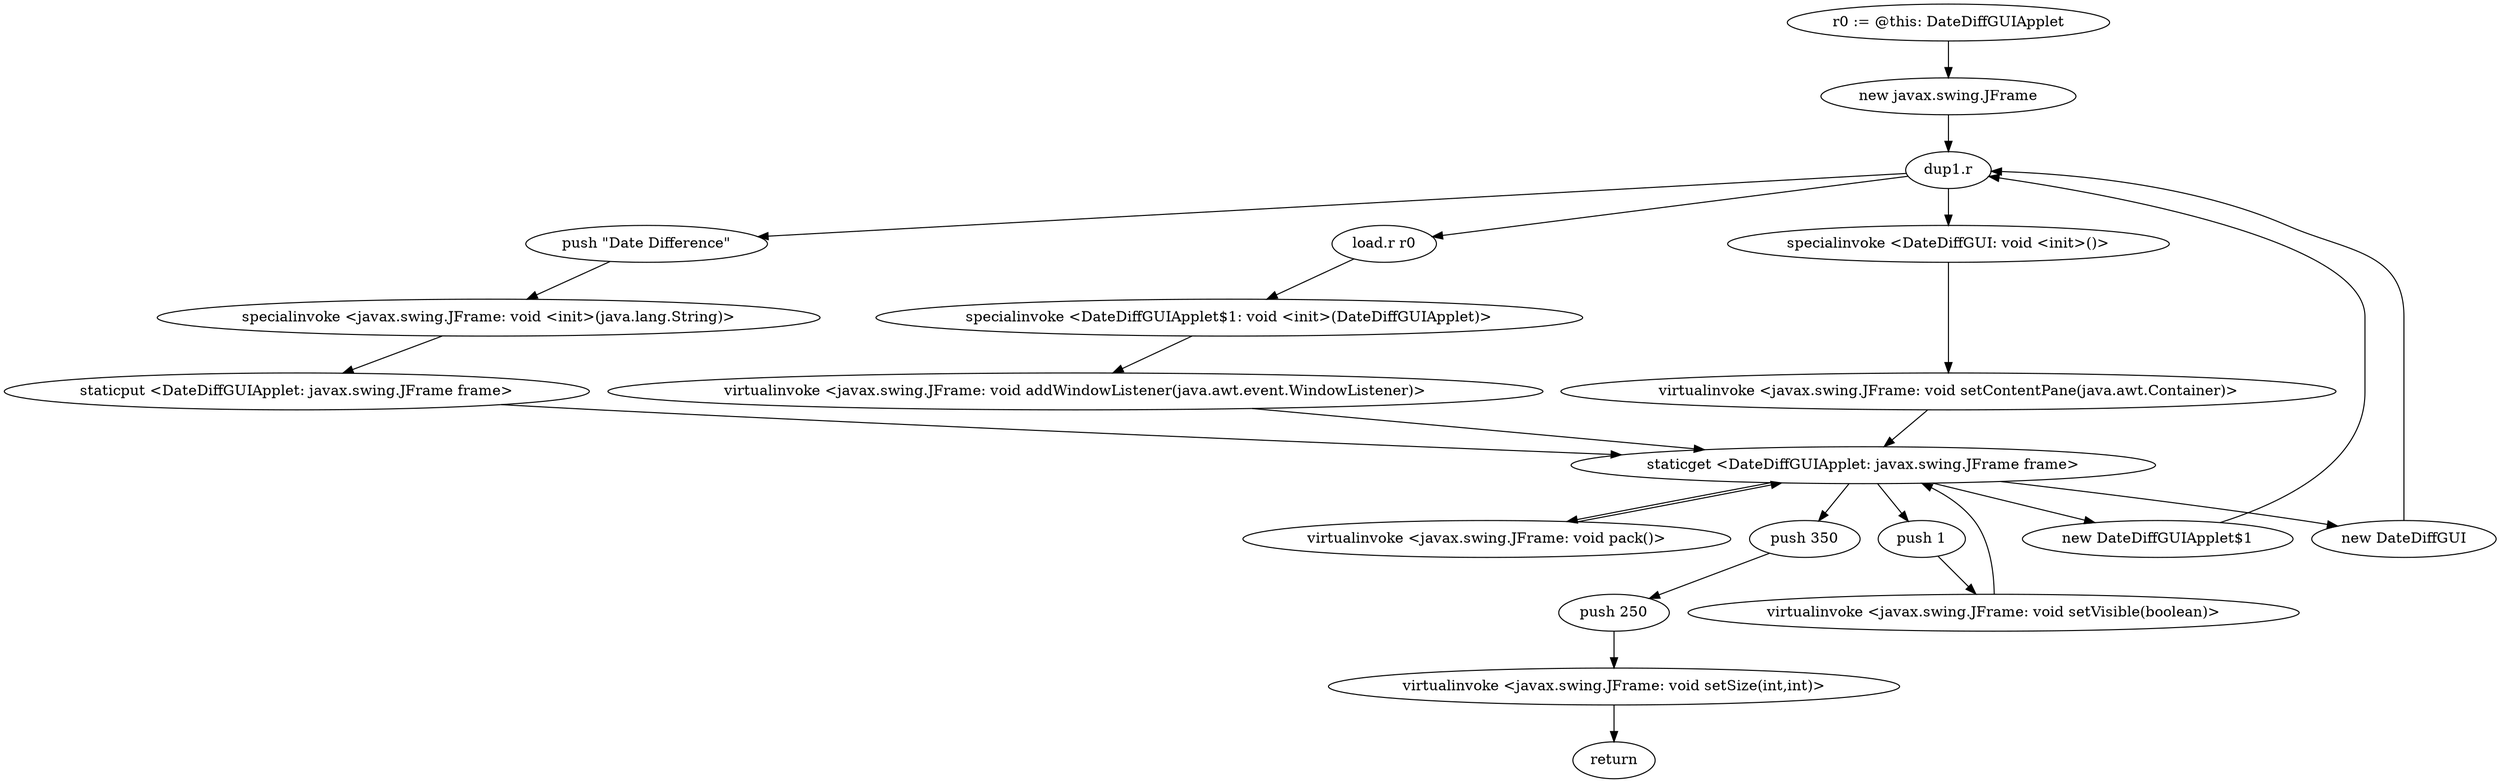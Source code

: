 digraph "" {
    "r0 := @this: DateDiffGUIApplet"
    "new javax.swing.JFrame"
    "r0 := @this: DateDiffGUIApplet"->"new javax.swing.JFrame";
    "dup1.r"
    "new javax.swing.JFrame"->"dup1.r";
    "push \"Date Difference\""
    "dup1.r"->"push \"Date Difference\"";
    "specialinvoke <javax.swing.JFrame: void <init>(java.lang.String)>"
    "push \"Date Difference\""->"specialinvoke <javax.swing.JFrame: void <init>(java.lang.String)>";
    "staticput <DateDiffGUIApplet: javax.swing.JFrame frame>"
    "specialinvoke <javax.swing.JFrame: void <init>(java.lang.String)>"->"staticput <DateDiffGUIApplet: javax.swing.JFrame frame>";
    "staticget <DateDiffGUIApplet: javax.swing.JFrame frame>"
    "staticput <DateDiffGUIApplet: javax.swing.JFrame frame>"->"staticget <DateDiffGUIApplet: javax.swing.JFrame frame>";
    "new DateDiffGUIApplet$1"
    "staticget <DateDiffGUIApplet: javax.swing.JFrame frame>"->"new DateDiffGUIApplet$1";
    "new DateDiffGUIApplet$1"->"dup1.r";
    "load.r r0"
    "dup1.r"->"load.r r0";
    "specialinvoke <DateDiffGUIApplet$1: void <init>(DateDiffGUIApplet)>"
    "load.r r0"->"specialinvoke <DateDiffGUIApplet$1: void <init>(DateDiffGUIApplet)>";
    "virtualinvoke <javax.swing.JFrame: void addWindowListener(java.awt.event.WindowListener)>"
    "specialinvoke <DateDiffGUIApplet$1: void <init>(DateDiffGUIApplet)>"->"virtualinvoke <javax.swing.JFrame: void addWindowListener(java.awt.event.WindowListener)>";
    "virtualinvoke <javax.swing.JFrame: void addWindowListener(java.awt.event.WindowListener)>"->"staticget <DateDiffGUIApplet: javax.swing.JFrame frame>";
    "new DateDiffGUI"
    "staticget <DateDiffGUIApplet: javax.swing.JFrame frame>"->"new DateDiffGUI";
    "new DateDiffGUI"->"dup1.r";
    "specialinvoke <DateDiffGUI: void <init>()>"
    "dup1.r"->"specialinvoke <DateDiffGUI: void <init>()>";
    "virtualinvoke <javax.swing.JFrame: void setContentPane(java.awt.Container)>"
    "specialinvoke <DateDiffGUI: void <init>()>"->"virtualinvoke <javax.swing.JFrame: void setContentPane(java.awt.Container)>";
    "virtualinvoke <javax.swing.JFrame: void setContentPane(java.awt.Container)>"->"staticget <DateDiffGUIApplet: javax.swing.JFrame frame>";
    "virtualinvoke <javax.swing.JFrame: void pack()>"
    "staticget <DateDiffGUIApplet: javax.swing.JFrame frame>"->"virtualinvoke <javax.swing.JFrame: void pack()>";
    "virtualinvoke <javax.swing.JFrame: void pack()>"->"staticget <DateDiffGUIApplet: javax.swing.JFrame frame>";
    "push 1"
    "staticget <DateDiffGUIApplet: javax.swing.JFrame frame>"->"push 1";
    "virtualinvoke <javax.swing.JFrame: void setVisible(boolean)>"
    "push 1"->"virtualinvoke <javax.swing.JFrame: void setVisible(boolean)>";
    "virtualinvoke <javax.swing.JFrame: void setVisible(boolean)>"->"staticget <DateDiffGUIApplet: javax.swing.JFrame frame>";
    "push 350"
    "staticget <DateDiffGUIApplet: javax.swing.JFrame frame>"->"push 350";
    "push 250"
    "push 350"->"push 250";
    "virtualinvoke <javax.swing.JFrame: void setSize(int,int)>"
    "push 250"->"virtualinvoke <javax.swing.JFrame: void setSize(int,int)>";
    "return"
    "virtualinvoke <javax.swing.JFrame: void setSize(int,int)>"->"return";
}
